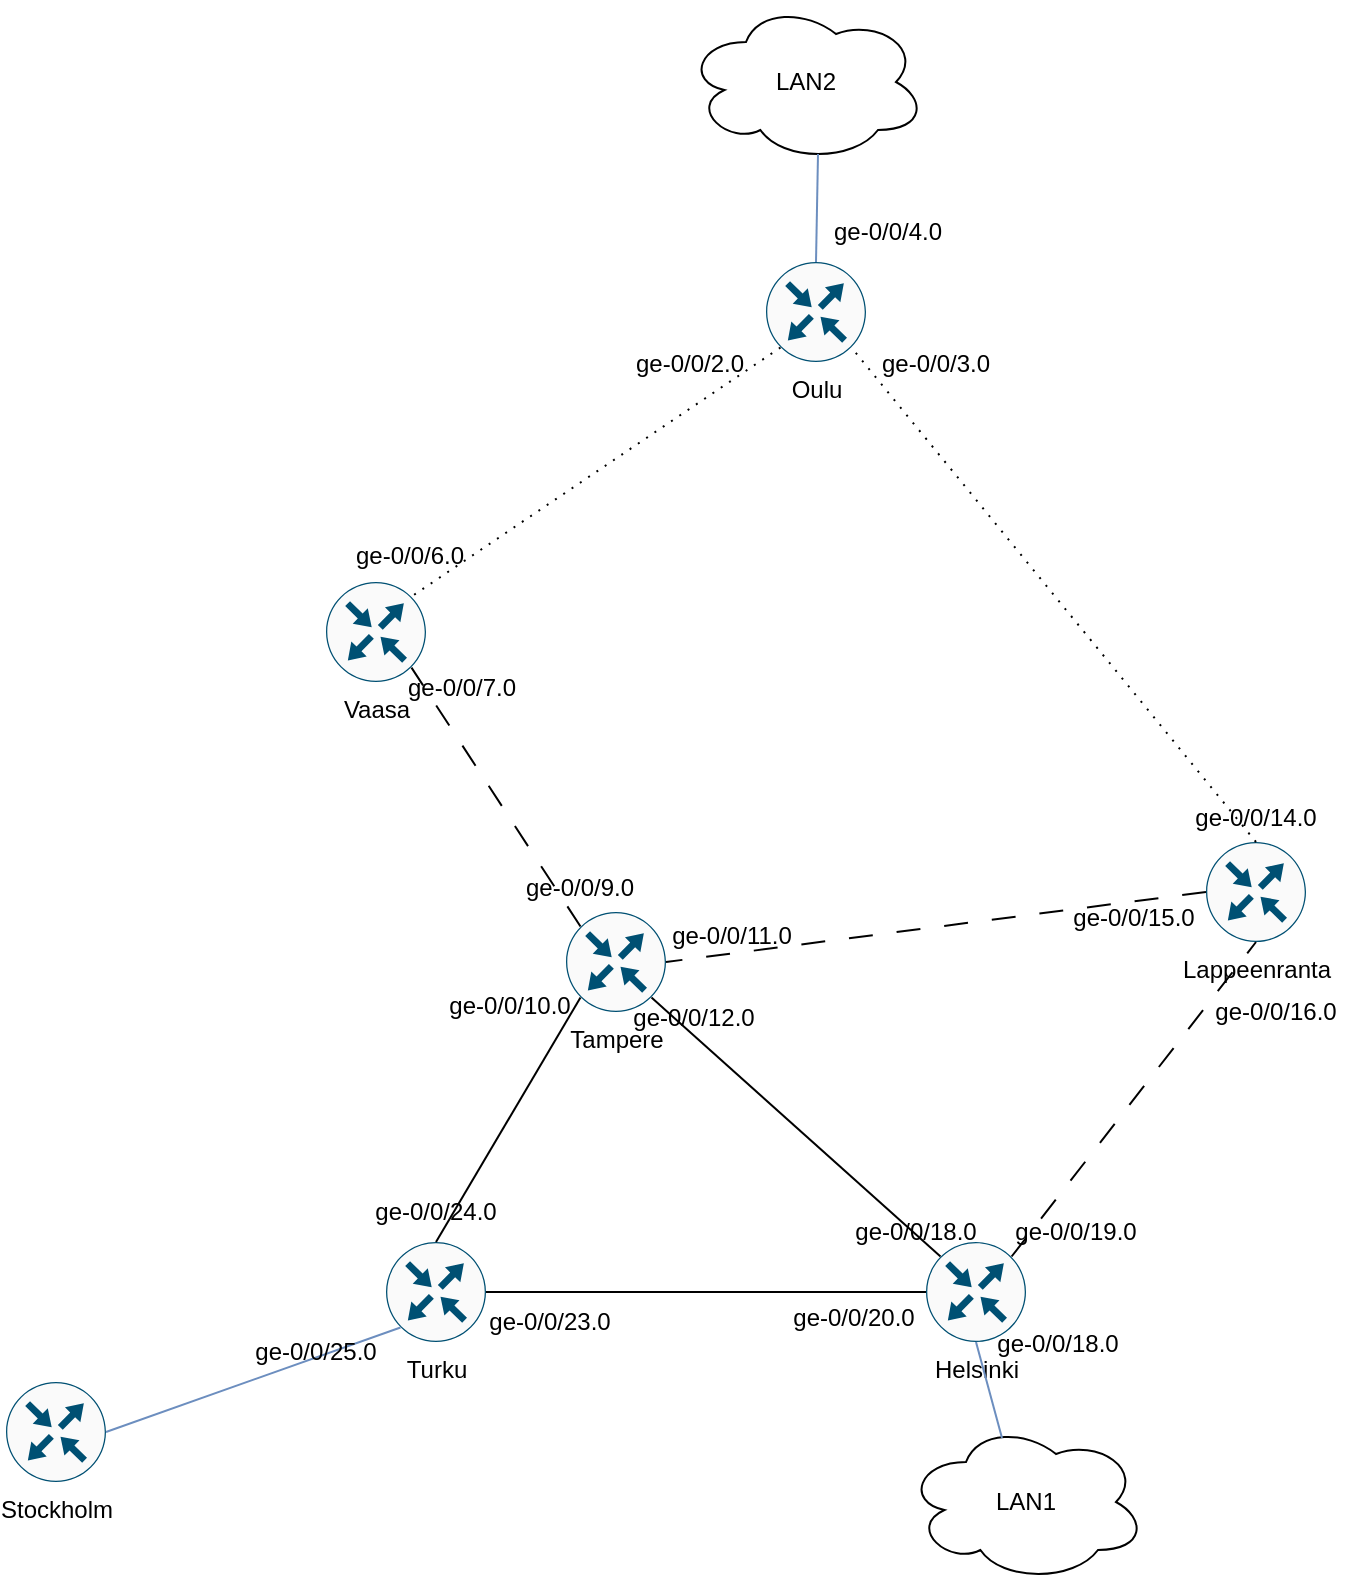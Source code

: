 <mxfile version="24.7.10">
  <diagram name="Sivu-1" id="98Fs5WoI3TOEwH2f7gaD">
    <mxGraphModel dx="1595" dy="915" grid="1" gridSize="10" guides="1" tooltips="1" connect="1" arrows="1" fold="1" page="1" pageScale="1" pageWidth="827" pageHeight="1169" math="0" shadow="0">
      <root>
        <mxCell id="0" />
        <mxCell id="1" parent="0" />
        <mxCell id="yROAOxp6JN96oVfy3PyI-1" value="Oulu" style="sketch=0;points=[[0.5,0,0],[1,0.5,0],[0.5,1,0],[0,0.5,0],[0.145,0.145,0],[0.856,0.145,0],[0.855,0.856,0],[0.145,0.855,0]];verticalLabelPosition=bottom;html=1;verticalAlign=top;aspect=fixed;align=center;pointerEvents=1;shape=mxgraph.cisco19.rect;prIcon=router;fillColor=#FAFAFA;strokeColor=#005073;" vertex="1" parent="1">
          <mxGeometry x="400" y="210" width="50" height="50" as="geometry" />
        </mxCell>
        <mxCell id="yROAOxp6JN96oVfy3PyI-2" value="Vaasa" style="sketch=0;points=[[0.5,0,0],[1,0.5,0],[0.5,1,0],[0,0.5,0],[0.145,0.145,0],[0.856,0.145,0],[0.855,0.856,0],[0.145,0.855,0]];verticalLabelPosition=bottom;html=1;verticalAlign=top;aspect=fixed;align=center;pointerEvents=1;shape=mxgraph.cisco19.rect;prIcon=router;fillColor=#FAFAFA;strokeColor=#005073;" vertex="1" parent="1">
          <mxGeometry x="180" y="370" width="50" height="50" as="geometry" />
        </mxCell>
        <mxCell id="yROAOxp6JN96oVfy3PyI-3" value="Tampere" style="sketch=0;points=[[0.5,0,0],[1,0.5,0],[0.5,1,0],[0,0.5,0],[0.145,0.145,0],[0.856,0.145,0],[0.855,0.856,0],[0.145,0.855,0]];verticalLabelPosition=bottom;html=1;verticalAlign=top;aspect=fixed;align=center;pointerEvents=1;shape=mxgraph.cisco19.rect;prIcon=router;fillColor=#FAFAFA;strokeColor=#005073;" vertex="1" parent="1">
          <mxGeometry x="300" y="535" width="50" height="50" as="geometry" />
        </mxCell>
        <mxCell id="yROAOxp6JN96oVfy3PyI-4" value="Lappeenranta" style="sketch=0;points=[[0.5,0,0],[1,0.5,0],[0.5,1,0],[0,0.5,0],[0.145,0.145,0],[0.856,0.145,0],[0.855,0.856,0],[0.145,0.855,0]];verticalLabelPosition=bottom;html=1;verticalAlign=top;aspect=fixed;align=center;pointerEvents=1;shape=mxgraph.cisco19.rect;prIcon=router;fillColor=#FAFAFA;strokeColor=#005073;" vertex="1" parent="1">
          <mxGeometry x="620" y="500" width="50" height="50" as="geometry" />
        </mxCell>
        <mxCell id="yROAOxp6JN96oVfy3PyI-6" value="Turku" style="sketch=0;points=[[0.5,0,0],[1,0.5,0],[0.5,1,0],[0,0.5,0],[0.145,0.145,0],[0.856,0.145,0],[0.855,0.856,0],[0.145,0.855,0]];verticalLabelPosition=bottom;html=1;verticalAlign=top;aspect=fixed;align=center;pointerEvents=1;shape=mxgraph.cisco19.rect;prIcon=router;fillColor=#FAFAFA;strokeColor=#005073;" vertex="1" parent="1">
          <mxGeometry x="210" y="700" width="50" height="50" as="geometry" />
        </mxCell>
        <mxCell id="yROAOxp6JN96oVfy3PyI-7" value="Stockholm" style="sketch=0;points=[[0.5,0,0],[1,0.5,0],[0.5,1,0],[0,0.5,0],[0.145,0.145,0],[0.856,0.145,0],[0.855,0.856,0],[0.145,0.855,0]];verticalLabelPosition=bottom;html=1;verticalAlign=top;aspect=fixed;align=center;pointerEvents=1;shape=mxgraph.cisco19.rect;prIcon=router;fillColor=#FAFAFA;strokeColor=#005073;" vertex="1" parent="1">
          <mxGeometry x="20" y="770" width="50" height="50" as="geometry" />
        </mxCell>
        <mxCell id="yROAOxp6JN96oVfy3PyI-8" value="Helsinki" style="sketch=0;points=[[0.5,0,0],[1,0.5,0],[0.5,1,0],[0,0.5,0],[0.145,0.145,0],[0.856,0.145,0],[0.855,0.856,0],[0.145,0.855,0]];verticalLabelPosition=bottom;html=1;verticalAlign=top;aspect=fixed;align=center;pointerEvents=1;shape=mxgraph.cisco19.rect;prIcon=router;fillColor=#FAFAFA;strokeColor=#005073;" vertex="1" parent="1">
          <mxGeometry x="480" y="700" width="50" height="50" as="geometry" />
        </mxCell>
        <mxCell id="yROAOxp6JN96oVfy3PyI-9" style="rounded=0;orthogonalLoop=1;jettySize=auto;html=1;exitX=0.145;exitY=0.145;exitDx=0;exitDy=0;exitPerimeter=0;entryX=0.855;entryY=0.856;entryDx=0;entryDy=0;entryPerimeter=0;startArrow=none;startFill=0;endArrow=none;endFill=0;" edge="1" parent="1" source="yROAOxp6JN96oVfy3PyI-8" target="yROAOxp6JN96oVfy3PyI-3">
          <mxGeometry relative="1" as="geometry" />
        </mxCell>
        <mxCell id="yROAOxp6JN96oVfy3PyI-10" style="rounded=0;orthogonalLoop=1;jettySize=auto;html=1;exitX=0.5;exitY=0;exitDx=0;exitDy=0;exitPerimeter=0;startArrow=none;startFill=0;endArrow=none;endFill=0;entryX=0.855;entryY=0.856;entryDx=0;entryDy=0;entryPerimeter=0;dashed=1;dashPattern=1 4;" edge="1" parent="1" source="yROAOxp6JN96oVfy3PyI-4" target="yROAOxp6JN96oVfy3PyI-1">
          <mxGeometry relative="1" as="geometry">
            <mxPoint x="497" y="717" as="sourcePoint" />
            <mxPoint x="490" y="430" as="targetPoint" />
          </mxGeometry>
        </mxCell>
        <mxCell id="yROAOxp6JN96oVfy3PyI-11" style="rounded=0;orthogonalLoop=1;jettySize=auto;html=1;exitX=0.856;exitY=0.145;exitDx=0;exitDy=0;exitPerimeter=0;entryX=0.5;entryY=1;entryDx=0;entryDy=0;entryPerimeter=0;startArrow=none;startFill=0;endArrow=none;endFill=0;dashed=1;dashPattern=12 12;" edge="1" parent="1" source="yROAOxp6JN96oVfy3PyI-8" target="yROAOxp6JN96oVfy3PyI-4">
          <mxGeometry relative="1" as="geometry">
            <mxPoint x="564" y="649" as="sourcePoint" />
            <mxPoint x="420" y="520" as="targetPoint" />
          </mxGeometry>
        </mxCell>
        <mxCell id="yROAOxp6JN96oVfy3PyI-13" style="rounded=0;orthogonalLoop=1;jettySize=auto;html=1;exitX=0.145;exitY=0.145;exitDx=0;exitDy=0;exitPerimeter=0;entryX=0.855;entryY=0.856;entryDx=0;entryDy=0;entryPerimeter=0;startArrow=none;startFill=0;endArrow=none;endFill=0;dashed=1;dashPattern=12 12;" edge="1" parent="1" source="yROAOxp6JN96oVfy3PyI-3" target="yROAOxp6JN96oVfy3PyI-2">
          <mxGeometry relative="1" as="geometry">
            <mxPoint x="464" y="519.5" as="sourcePoint" />
            <mxPoint x="320" y="390.5" as="targetPoint" />
          </mxGeometry>
        </mxCell>
        <mxCell id="yROAOxp6JN96oVfy3PyI-14" style="rounded=0;orthogonalLoop=1;jettySize=auto;html=1;exitX=0.5;exitY=0;exitDx=0;exitDy=0;exitPerimeter=0;entryX=0.145;entryY=0.855;entryDx=0;entryDy=0;entryPerimeter=0;startArrow=none;startFill=0;endArrow=none;endFill=0;" edge="1" parent="1" source="yROAOxp6JN96oVfy3PyI-6" target="yROAOxp6JN96oVfy3PyI-3">
          <mxGeometry relative="1" as="geometry">
            <mxPoint x="254" y="659" as="sourcePoint" />
            <mxPoint x="110" y="530" as="targetPoint" />
          </mxGeometry>
        </mxCell>
        <mxCell id="yROAOxp6JN96oVfy3PyI-15" style="rounded=0;orthogonalLoop=1;jettySize=auto;html=1;exitX=0.145;exitY=0.855;exitDx=0;exitDy=0;exitPerimeter=0;entryX=0.856;entryY=0.145;entryDx=0;entryDy=0;entryPerimeter=0;startArrow=none;startFill=0;endArrow=none;endFill=0;dashed=1;dashPattern=1 4;" edge="1" parent="1" source="yROAOxp6JN96oVfy3PyI-1" target="yROAOxp6JN96oVfy3PyI-2">
          <mxGeometry relative="1" as="geometry">
            <mxPoint x="334" y="239" as="sourcePoint" />
            <mxPoint x="190" y="110" as="targetPoint" />
          </mxGeometry>
        </mxCell>
        <mxCell id="yROAOxp6JN96oVfy3PyI-16" style="rounded=0;orthogonalLoop=1;jettySize=auto;html=1;exitX=0;exitY=0.5;exitDx=0;exitDy=0;exitPerimeter=0;entryX=1;entryY=0.5;entryDx=0;entryDy=0;entryPerimeter=0;startArrow=none;startFill=0;endArrow=none;endFill=0;" edge="1" parent="1" source="yROAOxp6JN96oVfy3PyI-8" target="yROAOxp6JN96oVfy3PyI-6">
          <mxGeometry relative="1" as="geometry">
            <mxPoint x="450" y="879" as="sourcePoint" />
            <mxPoint x="306" y="750" as="targetPoint" />
          </mxGeometry>
        </mxCell>
        <mxCell id="yROAOxp6JN96oVfy3PyI-17" style="rounded=0;orthogonalLoop=1;jettySize=auto;html=1;exitX=0;exitY=0.5;exitDx=0;exitDy=0;exitPerimeter=0;entryX=1;entryY=0.5;entryDx=0;entryDy=0;entryPerimeter=0;startArrow=none;startFill=0;endArrow=none;endFill=0;dashed=1;dashPattern=12 12;" edge="1" parent="1" source="yROAOxp6JN96oVfy3PyI-4" target="yROAOxp6JN96oVfy3PyI-3">
          <mxGeometry relative="1" as="geometry">
            <mxPoint x="524" y="679" as="sourcePoint" />
            <mxPoint x="380" y="550" as="targetPoint" />
          </mxGeometry>
        </mxCell>
        <mxCell id="yROAOxp6JN96oVfy3PyI-18" style="rounded=0;orthogonalLoop=1;jettySize=auto;html=1;exitX=0.145;exitY=0.855;exitDx=0;exitDy=0;exitPerimeter=0;entryX=1;entryY=0.5;entryDx=0;entryDy=0;entryPerimeter=0;startArrow=none;startFill=0;endArrow=none;endFill=0;fillColor=#dae8fc;strokeColor=#6c8ebf;" edge="1" parent="1" source="yROAOxp6JN96oVfy3PyI-6" target="yROAOxp6JN96oVfy3PyI-7">
          <mxGeometry relative="1" as="geometry">
            <mxPoint x="314" y="919" as="sourcePoint" />
            <mxPoint x="170" y="790" as="targetPoint" />
          </mxGeometry>
        </mxCell>
        <mxCell id="yROAOxp6JN96oVfy3PyI-21" value="LAN2" style="ellipse;shape=cloud;whiteSpace=wrap;html=1;" vertex="1" parent="1">
          <mxGeometry x="360" y="80" width="120" height="80" as="geometry" />
        </mxCell>
        <mxCell id="yROAOxp6JN96oVfy3PyI-22" value="LAN1" style="ellipse;shape=cloud;whiteSpace=wrap;html=1;" vertex="1" parent="1">
          <mxGeometry x="470" y="790" width="120" height="80" as="geometry" />
        </mxCell>
        <mxCell id="yROAOxp6JN96oVfy3PyI-23" style="rounded=0;orthogonalLoop=1;jettySize=auto;html=1;entryX=0.5;entryY=1;entryDx=0;entryDy=0;entryPerimeter=0;startArrow=none;startFill=0;endArrow=none;endFill=0;exitX=0.4;exitY=0.1;exitDx=0;exitDy=0;exitPerimeter=0;fillColor=#dae8fc;strokeColor=#6c8ebf;" edge="1" parent="1" source="yROAOxp6JN96oVfy3PyI-22" target="yROAOxp6JN96oVfy3PyI-8">
          <mxGeometry relative="1" as="geometry">
            <mxPoint x="567" y="787" as="sourcePoint" />
            <mxPoint x="423" y="658" as="targetPoint" />
          </mxGeometry>
        </mxCell>
        <mxCell id="yROAOxp6JN96oVfy3PyI-24" style="rounded=0;orthogonalLoop=1;jettySize=auto;html=1;exitX=0.5;exitY=0;exitDx=0;exitDy=0;exitPerimeter=0;entryX=0.55;entryY=0.95;entryDx=0;entryDy=0;entryPerimeter=0;startArrow=none;startFill=0;endArrow=none;endFill=0;fillColor=#dae8fc;strokeColor=#6c8ebf;" edge="1" parent="1" source="yROAOxp6JN96oVfy3PyI-1" target="yROAOxp6JN96oVfy3PyI-21">
          <mxGeometry relative="1" as="geometry">
            <mxPoint x="694" y="299.5" as="sourcePoint" />
            <mxPoint x="550" y="170.5" as="targetPoint" />
          </mxGeometry>
        </mxCell>
        <mxCell id="yROAOxp6JN96oVfy3PyI-37" value="ge-0/0/18.0" style="text;strokeColor=none;align=center;fillColor=none;html=1;verticalAlign=middle;whiteSpace=wrap;rounded=0;" vertex="1" parent="1">
          <mxGeometry x="440" y="680" width="70" height="30" as="geometry" />
        </mxCell>
        <mxCell id="yROAOxp6JN96oVfy3PyI-39" value="ge-0/0/19.0" style="text;strokeColor=none;align=center;fillColor=none;html=1;verticalAlign=middle;whiteSpace=wrap;rounded=0;" vertex="1" parent="1">
          <mxGeometry x="520" y="680" width="70" height="30" as="geometry" />
        </mxCell>
        <mxCell id="yROAOxp6JN96oVfy3PyI-40" value="ge-0/0/20.0" style="text;strokeColor=none;align=center;fillColor=none;html=1;verticalAlign=middle;whiteSpace=wrap;rounded=0;" vertex="1" parent="1">
          <mxGeometry x="409" y="723" width="70" height="30" as="geometry" />
        </mxCell>
        <mxCell id="yROAOxp6JN96oVfy3PyI-42" value="ge-0/0/9.0" style="text;strokeColor=none;align=center;fillColor=none;html=1;verticalAlign=middle;whiteSpace=wrap;rounded=0;" vertex="1" parent="1">
          <mxGeometry x="272" y="508" width="70" height="30" as="geometry" />
        </mxCell>
        <mxCell id="yROAOxp6JN96oVfy3PyI-44" value="ge-0/0/23.0" style="text;strokeColor=none;align=center;fillColor=none;html=1;verticalAlign=middle;whiteSpace=wrap;rounded=0;" vertex="1" parent="1">
          <mxGeometry x="257" y="725" width="70" height="30" as="geometry" />
        </mxCell>
        <mxCell id="yROAOxp6JN96oVfy3PyI-45" value="ge-0/0/24.0" style="text;strokeColor=none;align=center;fillColor=none;html=1;verticalAlign=middle;whiteSpace=wrap;rounded=0;" vertex="1" parent="1">
          <mxGeometry x="200" y="670" width="70" height="30" as="geometry" />
        </mxCell>
        <mxCell id="yROAOxp6JN96oVfy3PyI-46" value="ge-0/0/25.0" style="text;strokeColor=none;align=center;fillColor=none;html=1;verticalAlign=middle;whiteSpace=wrap;rounded=0;" vertex="1" parent="1">
          <mxGeometry x="140" y="740" width="70" height="30" as="geometry" />
        </mxCell>
        <mxCell id="yROAOxp6JN96oVfy3PyI-47" value="ge-0/0/18.0" style="text;strokeColor=none;align=center;fillColor=none;html=1;verticalAlign=middle;whiteSpace=wrap;rounded=0;" vertex="1" parent="1">
          <mxGeometry x="511" y="736" width="70" height="30" as="geometry" />
        </mxCell>
        <mxCell id="yROAOxp6JN96oVfy3PyI-49" value="ge-0/0/10.0" style="text;strokeColor=none;align=center;fillColor=none;html=1;verticalAlign=middle;whiteSpace=wrap;rounded=0;" vertex="1" parent="1">
          <mxGeometry x="237" y="567" width="70" height="30" as="geometry" />
        </mxCell>
        <mxCell id="yROAOxp6JN96oVfy3PyI-50" value="ge-0/0/11.0" style="text;strokeColor=none;align=center;fillColor=none;html=1;verticalAlign=middle;whiteSpace=wrap;rounded=0;" vertex="1" parent="1">
          <mxGeometry x="348" y="532" width="70" height="30" as="geometry" />
        </mxCell>
        <mxCell id="yROAOxp6JN96oVfy3PyI-51" value="ge-0/0/12.0" style="text;strokeColor=none;align=center;fillColor=none;html=1;verticalAlign=middle;whiteSpace=wrap;rounded=0;" vertex="1" parent="1">
          <mxGeometry x="329" y="573" width="70" height="30" as="geometry" />
        </mxCell>
        <mxCell id="yROAOxp6JN96oVfy3PyI-52" value="ge-0/0/14.0" style="text;strokeColor=none;align=center;fillColor=none;html=1;verticalAlign=middle;whiteSpace=wrap;rounded=0;" vertex="1" parent="1">
          <mxGeometry x="610" y="473" width="70" height="30" as="geometry" />
        </mxCell>
        <mxCell id="yROAOxp6JN96oVfy3PyI-53" value="ge-0/0/15.0" style="text;strokeColor=none;align=center;fillColor=none;html=1;verticalAlign=middle;whiteSpace=wrap;rounded=0;" vertex="1" parent="1">
          <mxGeometry x="549" y="523" width="70" height="30" as="geometry" />
        </mxCell>
        <mxCell id="yROAOxp6JN96oVfy3PyI-54" value="ge-0/0/16.0" style="text;strokeColor=none;align=center;fillColor=none;html=1;verticalAlign=middle;whiteSpace=wrap;rounded=0;" vertex="1" parent="1">
          <mxGeometry x="620" y="570" width="70" height="30" as="geometry" />
        </mxCell>
        <mxCell id="yROAOxp6JN96oVfy3PyI-55" value="ge-0/0/6.0" style="text;strokeColor=none;align=center;fillColor=none;html=1;verticalAlign=middle;whiteSpace=wrap;rounded=0;" vertex="1" parent="1">
          <mxGeometry x="187" y="342" width="70" height="30" as="geometry" />
        </mxCell>
        <mxCell id="yROAOxp6JN96oVfy3PyI-56" value="ge-0/0/7.0" style="text;strokeColor=none;align=center;fillColor=none;html=1;verticalAlign=middle;whiteSpace=wrap;rounded=0;" vertex="1" parent="1">
          <mxGeometry x="213" y="408" width="70" height="30" as="geometry" />
        </mxCell>
        <mxCell id="yROAOxp6JN96oVfy3PyI-57" value="ge-0/0/3.0" style="text;strokeColor=none;align=center;fillColor=none;html=1;verticalAlign=middle;whiteSpace=wrap;rounded=0;" vertex="1" parent="1">
          <mxGeometry x="450" y="246" width="70" height="30" as="geometry" />
        </mxCell>
        <mxCell id="yROAOxp6JN96oVfy3PyI-58" value="ge-0/0/2.0" style="text;strokeColor=none;align=center;fillColor=none;html=1;verticalAlign=middle;whiteSpace=wrap;rounded=0;" vertex="1" parent="1">
          <mxGeometry x="327" y="246" width="70" height="30" as="geometry" />
        </mxCell>
        <mxCell id="yROAOxp6JN96oVfy3PyI-59" value="ge-0/0/4.0" style="text;strokeColor=none;align=center;fillColor=none;html=1;verticalAlign=middle;whiteSpace=wrap;rounded=0;" vertex="1" parent="1">
          <mxGeometry x="426" y="180" width="70" height="30" as="geometry" />
        </mxCell>
      </root>
    </mxGraphModel>
  </diagram>
</mxfile>
